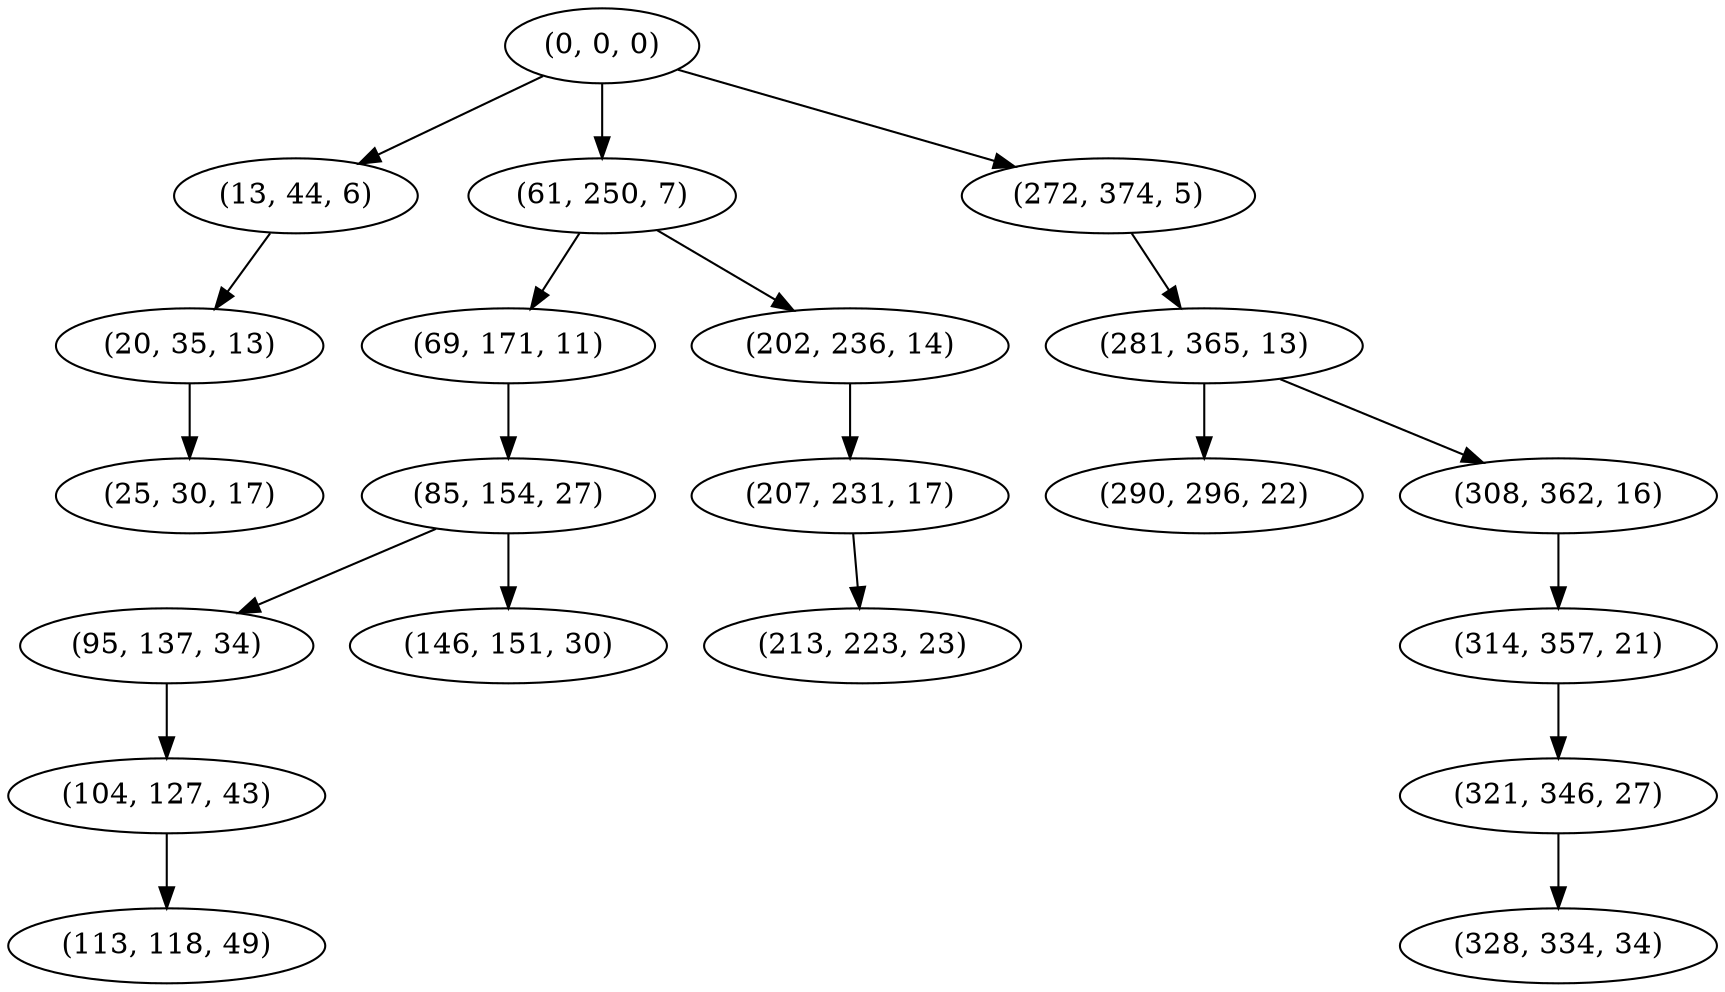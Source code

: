 digraph tree {
    "(0, 0, 0)";
    "(13, 44, 6)";
    "(20, 35, 13)";
    "(25, 30, 17)";
    "(61, 250, 7)";
    "(69, 171, 11)";
    "(85, 154, 27)";
    "(95, 137, 34)";
    "(104, 127, 43)";
    "(113, 118, 49)";
    "(146, 151, 30)";
    "(202, 236, 14)";
    "(207, 231, 17)";
    "(213, 223, 23)";
    "(272, 374, 5)";
    "(281, 365, 13)";
    "(290, 296, 22)";
    "(308, 362, 16)";
    "(314, 357, 21)";
    "(321, 346, 27)";
    "(328, 334, 34)";
    "(0, 0, 0)" -> "(13, 44, 6)";
    "(0, 0, 0)" -> "(61, 250, 7)";
    "(0, 0, 0)" -> "(272, 374, 5)";
    "(13, 44, 6)" -> "(20, 35, 13)";
    "(20, 35, 13)" -> "(25, 30, 17)";
    "(61, 250, 7)" -> "(69, 171, 11)";
    "(61, 250, 7)" -> "(202, 236, 14)";
    "(69, 171, 11)" -> "(85, 154, 27)";
    "(85, 154, 27)" -> "(95, 137, 34)";
    "(85, 154, 27)" -> "(146, 151, 30)";
    "(95, 137, 34)" -> "(104, 127, 43)";
    "(104, 127, 43)" -> "(113, 118, 49)";
    "(202, 236, 14)" -> "(207, 231, 17)";
    "(207, 231, 17)" -> "(213, 223, 23)";
    "(272, 374, 5)" -> "(281, 365, 13)";
    "(281, 365, 13)" -> "(290, 296, 22)";
    "(281, 365, 13)" -> "(308, 362, 16)";
    "(308, 362, 16)" -> "(314, 357, 21)";
    "(314, 357, 21)" -> "(321, 346, 27)";
    "(321, 346, 27)" -> "(328, 334, 34)";
}
